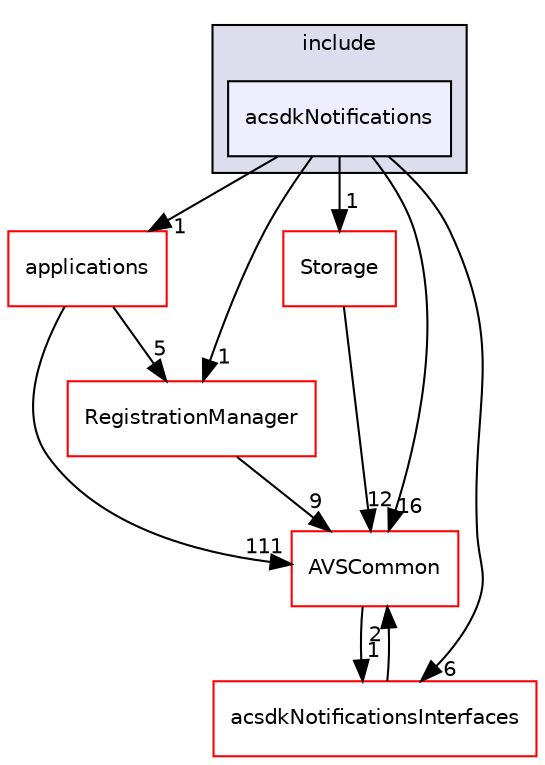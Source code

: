 digraph "/workplace/avs-device-sdk/capabilities/Notifications/acsdkNotifications/include/acsdkNotifications" {
  compound=true
  node [ fontsize="10", fontname="Helvetica"];
  edge [ labelfontsize="10", labelfontname="Helvetica"];
  subgraph clusterdir_09c3178ac86c6d0f942bd1f815522eaa {
    graph [ bgcolor="#ddddee", pencolor="black", label="include" fontname="Helvetica", fontsize="10", URL="dir_09c3178ac86c6d0f942bd1f815522eaa.html"]
  dir_c541f6326be34eb2ad7aeae872e5f18c [shape=box, label="acsdkNotifications", style="filled", fillcolor="#eeeeff", pencolor="black", URL="dir_c541f6326be34eb2ad7aeae872e5f18c.html"];
  }
  dir_a6e4fee11f07c3b70486e88fe92cbbdc [shape=box label="applications" fillcolor="white" style="filled" color="red" URL="dir_a6e4fee11f07c3b70486e88fe92cbbdc.html"];
  dir_d29c5f5a2915d6c5388c9daae4f109c7 [shape=box label="Storage" fillcolor="white" style="filled" color="red" URL="dir_d29c5f5a2915d6c5388c9daae4f109c7.html"];
  dir_13e65effb2bde530b17b3d5eefcd0266 [shape=box label="AVSCommon" fillcolor="white" style="filled" color="red" URL="dir_13e65effb2bde530b17b3d5eefcd0266.html"];
  dir_b14333b5607b47fe7356eaa790107bd3 [shape=box label="RegistrationManager" fillcolor="white" style="filled" color="red" URL="dir_b14333b5607b47fe7356eaa790107bd3.html"];
  dir_32457a92ec50e6583d325bd5e2d9f88d [shape=box label="acsdkNotificationsInterfaces" fillcolor="white" style="filled" color="red" URL="dir_32457a92ec50e6583d325bd5e2d9f88d.html"];
  dir_a6e4fee11f07c3b70486e88fe92cbbdc->dir_13e65effb2bde530b17b3d5eefcd0266 [headlabel="111", labeldistance=1.5 headhref="dir_000028_000017.html"];
  dir_a6e4fee11f07c3b70486e88fe92cbbdc->dir_b14333b5607b47fe7356eaa790107bd3 [headlabel="5", labeldistance=1.5 headhref="dir_000028_000524.html"];
  dir_d29c5f5a2915d6c5388c9daae4f109c7->dir_13e65effb2bde530b17b3d5eefcd0266 [headlabel="12", labeldistance=1.5 headhref="dir_000594_000017.html"];
  dir_13e65effb2bde530b17b3d5eefcd0266->dir_32457a92ec50e6583d325bd5e2d9f88d [headlabel="1", labeldistance=1.5 headhref="dir_000017_000316.html"];
  dir_b14333b5607b47fe7356eaa790107bd3->dir_13e65effb2bde530b17b3d5eefcd0266 [headlabel="9", labeldistance=1.5 headhref="dir_000524_000017.html"];
  dir_c541f6326be34eb2ad7aeae872e5f18c->dir_a6e4fee11f07c3b70486e88fe92cbbdc [headlabel="1", labeldistance=1.5 headhref="dir_000137_000028.html"];
  dir_c541f6326be34eb2ad7aeae872e5f18c->dir_d29c5f5a2915d6c5388c9daae4f109c7 [headlabel="1", labeldistance=1.5 headhref="dir_000137_000594.html"];
  dir_c541f6326be34eb2ad7aeae872e5f18c->dir_13e65effb2bde530b17b3d5eefcd0266 [headlabel="16", labeldistance=1.5 headhref="dir_000137_000017.html"];
  dir_c541f6326be34eb2ad7aeae872e5f18c->dir_b14333b5607b47fe7356eaa790107bd3 [headlabel="1", labeldistance=1.5 headhref="dir_000137_000524.html"];
  dir_c541f6326be34eb2ad7aeae872e5f18c->dir_32457a92ec50e6583d325bd5e2d9f88d [headlabel="6", labeldistance=1.5 headhref="dir_000137_000316.html"];
  dir_32457a92ec50e6583d325bd5e2d9f88d->dir_13e65effb2bde530b17b3d5eefcd0266 [headlabel="2", labeldistance=1.5 headhref="dir_000316_000017.html"];
}
